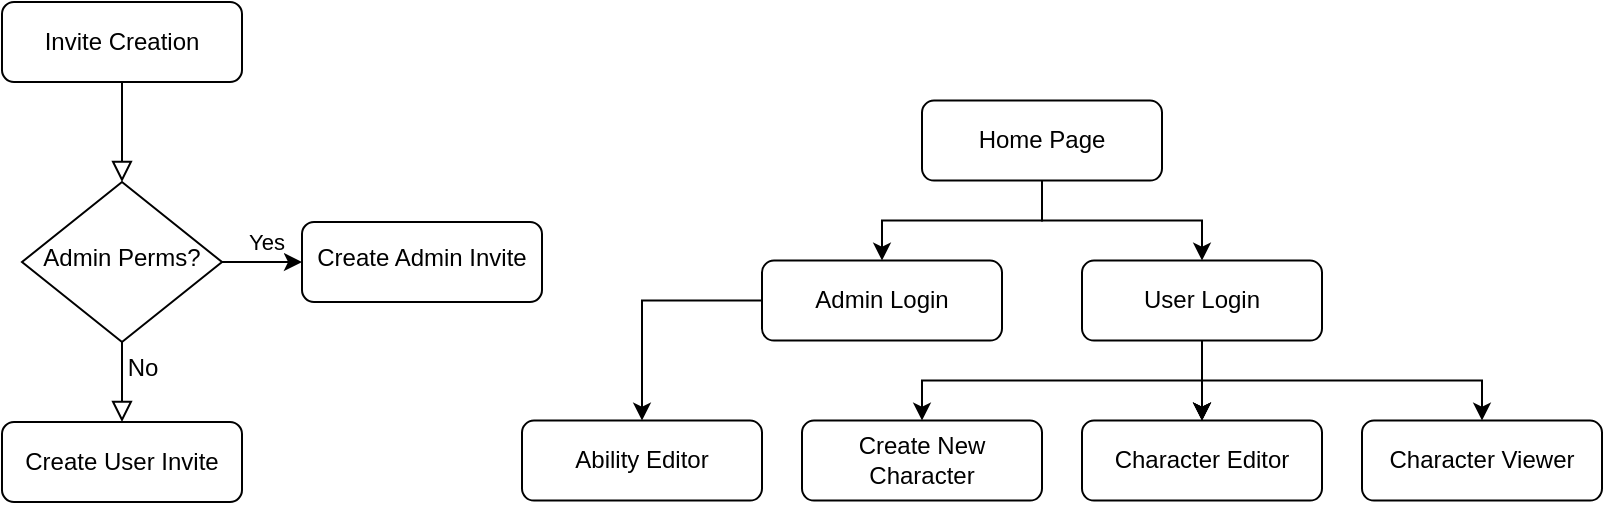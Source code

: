 <mxfile version="24.8.1">
  <diagram id="C5RBs43oDa-KdzZeNtuy" name="Page-1">
    <mxGraphModel dx="1430" dy="786" grid="1" gridSize="10" guides="1" tooltips="1" connect="1" arrows="1" fold="1" page="1" pageScale="1" pageWidth="827" pageHeight="1169" math="0" shadow="0">
      <root>
        <mxCell id="WIyWlLk6GJQsqaUBKTNV-0" />
        <mxCell id="WIyWlLk6GJQsqaUBKTNV-1" parent="WIyWlLk6GJQsqaUBKTNV-0" />
        <mxCell id="WIyWlLk6GJQsqaUBKTNV-2" value="" style="rounded=0;html=1;jettySize=auto;orthogonalLoop=1;fontSize=11;endArrow=block;endFill=0;endSize=8;strokeWidth=1;shadow=0;labelBackgroundColor=none;edgeStyle=orthogonalEdgeStyle;" parent="WIyWlLk6GJQsqaUBKTNV-1" source="WIyWlLk6GJQsqaUBKTNV-3" target="WIyWlLk6GJQsqaUBKTNV-6" edge="1">
          <mxGeometry relative="1" as="geometry" />
        </mxCell>
        <mxCell id="WIyWlLk6GJQsqaUBKTNV-3" value="Invite Creation" style="rounded=1;whiteSpace=wrap;html=1;fontSize=12;glass=0;strokeWidth=1;shadow=0;" parent="WIyWlLk6GJQsqaUBKTNV-1" vertex="1">
          <mxGeometry x="10" y="10" width="120" height="40" as="geometry" />
        </mxCell>
        <mxCell id="WIyWlLk6GJQsqaUBKTNV-4" value="" style="rounded=0;html=1;jettySize=auto;orthogonalLoop=1;fontSize=11;endArrow=block;endFill=0;endSize=8;strokeWidth=1;shadow=0;labelBackgroundColor=none;edgeStyle=orthogonalEdgeStyle;" parent="WIyWlLk6GJQsqaUBKTNV-1" source="WIyWlLk6GJQsqaUBKTNV-6" edge="1">
          <mxGeometry y="20" relative="1" as="geometry">
            <mxPoint as="offset" />
            <mxPoint x="70" y="220" as="targetPoint" />
          </mxGeometry>
        </mxCell>
        <mxCell id="06jQEKfHEUzu6eFfH_fs-6" value="" style="edgeStyle=orthogonalEdgeStyle;rounded=0;orthogonalLoop=1;jettySize=auto;html=1;" edge="1" parent="WIyWlLk6GJQsqaUBKTNV-1" source="WIyWlLk6GJQsqaUBKTNV-6" target="06jQEKfHEUzu6eFfH_fs-5">
          <mxGeometry relative="1" as="geometry" />
        </mxCell>
        <mxCell id="06jQEKfHEUzu6eFfH_fs-8" value="Yes" style="edgeLabel;html=1;align=center;verticalAlign=middle;resizable=0;points=[];" vertex="1" connectable="0" parent="06jQEKfHEUzu6eFfH_fs-6">
          <mxGeometry x="-0.385" y="4" relative="1" as="geometry">
            <mxPoint x="9" y="-6" as="offset" />
          </mxGeometry>
        </mxCell>
        <mxCell id="WIyWlLk6GJQsqaUBKTNV-6" value="Admin Perms?" style="rhombus;whiteSpace=wrap;html=1;shadow=0;fontFamily=Helvetica;fontSize=12;align=center;strokeWidth=1;spacing=6;spacingTop=-4;" parent="WIyWlLk6GJQsqaUBKTNV-1" vertex="1">
          <mxGeometry x="20" y="100" width="100" height="80" as="geometry" />
        </mxCell>
        <mxCell id="WIyWlLk6GJQsqaUBKTNV-12" value="Create User Invite" style="rounded=1;whiteSpace=wrap;html=1;fontSize=12;glass=0;strokeWidth=1;shadow=0;" parent="WIyWlLk6GJQsqaUBKTNV-1" vertex="1">
          <mxGeometry x="10" y="220" width="120" height="40" as="geometry" />
        </mxCell>
        <mxCell id="06jQEKfHEUzu6eFfH_fs-5" value="Create Admin Invite" style="rounded=1;whiteSpace=wrap;html=1;shadow=0;strokeWidth=1;spacing=6;spacingTop=-4;" vertex="1" parent="WIyWlLk6GJQsqaUBKTNV-1">
          <mxGeometry x="160" y="120" width="120" height="40" as="geometry" />
        </mxCell>
        <mxCell id="06jQEKfHEUzu6eFfH_fs-9" value="No" style="text;html=1;align=center;verticalAlign=middle;resizable=0;points=[];autosize=1;strokeColor=none;fillColor=none;" vertex="1" parent="WIyWlLk6GJQsqaUBKTNV-1">
          <mxGeometry x="60" y="178" width="40" height="30" as="geometry" />
        </mxCell>
        <mxCell id="06jQEKfHEUzu6eFfH_fs-12" value="" style="edgeStyle=orthogonalEdgeStyle;rounded=0;orthogonalLoop=1;jettySize=auto;html=1;" edge="1" parent="WIyWlLk6GJQsqaUBKTNV-1" source="06jQEKfHEUzu6eFfH_fs-10" target="06jQEKfHEUzu6eFfH_fs-11">
          <mxGeometry relative="1" as="geometry" />
        </mxCell>
        <mxCell id="06jQEKfHEUzu6eFfH_fs-14" value="" style="edgeStyle=orthogonalEdgeStyle;rounded=0;orthogonalLoop=1;jettySize=auto;html=1;" edge="1" parent="WIyWlLk6GJQsqaUBKTNV-1" source="06jQEKfHEUzu6eFfH_fs-10" target="06jQEKfHEUzu6eFfH_fs-13">
          <mxGeometry relative="1" as="geometry" />
        </mxCell>
        <mxCell id="06jQEKfHEUzu6eFfH_fs-10" value="Home Page" style="rounded=1;whiteSpace=wrap;html=1;" vertex="1" parent="WIyWlLk6GJQsqaUBKTNV-1">
          <mxGeometry x="470" y="59.31" width="120" height="40" as="geometry" />
        </mxCell>
        <mxCell id="06jQEKfHEUzu6eFfH_fs-16" value="" style="edgeStyle=orthogonalEdgeStyle;rounded=0;orthogonalLoop=1;jettySize=auto;html=1;" edge="1" parent="WIyWlLk6GJQsqaUBKTNV-1" source="06jQEKfHEUzu6eFfH_fs-11" target="06jQEKfHEUzu6eFfH_fs-15">
          <mxGeometry relative="1" as="geometry">
            <Array as="points">
              <mxPoint x="330" y="159.31" />
            </Array>
          </mxGeometry>
        </mxCell>
        <mxCell id="06jQEKfHEUzu6eFfH_fs-11" value="Admin Login" style="whiteSpace=wrap;html=1;rounded=1;" vertex="1" parent="WIyWlLk6GJQsqaUBKTNV-1">
          <mxGeometry x="390" y="139.31" width="120" height="40" as="geometry" />
        </mxCell>
        <mxCell id="06jQEKfHEUzu6eFfH_fs-19" value="" style="edgeStyle=orthogonalEdgeStyle;rounded=0;orthogonalLoop=1;jettySize=auto;html=1;exitX=0.5;exitY=1;exitDx=0;exitDy=0;" edge="1" parent="WIyWlLk6GJQsqaUBKTNV-1" source="06jQEKfHEUzu6eFfH_fs-13" target="06jQEKfHEUzu6eFfH_fs-18">
          <mxGeometry relative="1" as="geometry" />
        </mxCell>
        <mxCell id="06jQEKfHEUzu6eFfH_fs-21" value="" style="edgeStyle=orthogonalEdgeStyle;rounded=0;orthogonalLoop=1;jettySize=auto;html=1;" edge="1" parent="WIyWlLk6GJQsqaUBKTNV-1" source="06jQEKfHEUzu6eFfH_fs-13" target="06jQEKfHEUzu6eFfH_fs-20">
          <mxGeometry relative="1" as="geometry" />
        </mxCell>
        <mxCell id="06jQEKfHEUzu6eFfH_fs-22" value="" style="edgeStyle=orthogonalEdgeStyle;rounded=0;orthogonalLoop=1;jettySize=auto;html=1;" edge="1" parent="WIyWlLk6GJQsqaUBKTNV-1" source="06jQEKfHEUzu6eFfH_fs-13" target="06jQEKfHEUzu6eFfH_fs-20">
          <mxGeometry relative="1" as="geometry" />
        </mxCell>
        <mxCell id="06jQEKfHEUzu6eFfH_fs-24" value="" style="edgeStyle=orthogonalEdgeStyle;rounded=0;orthogonalLoop=1;jettySize=auto;html=1;" edge="1" parent="WIyWlLk6GJQsqaUBKTNV-1" source="06jQEKfHEUzu6eFfH_fs-13" target="06jQEKfHEUzu6eFfH_fs-20">
          <mxGeometry relative="1" as="geometry" />
        </mxCell>
        <mxCell id="06jQEKfHEUzu6eFfH_fs-26" value="" style="edgeStyle=orthogonalEdgeStyle;rounded=0;orthogonalLoop=1;jettySize=auto;html=1;" edge="1" parent="WIyWlLk6GJQsqaUBKTNV-1" source="06jQEKfHEUzu6eFfH_fs-13" target="06jQEKfHEUzu6eFfH_fs-25">
          <mxGeometry relative="1" as="geometry">
            <Array as="points">
              <mxPoint x="610" y="199.31" />
              <mxPoint x="750" y="199.31" />
            </Array>
          </mxGeometry>
        </mxCell>
        <mxCell id="06jQEKfHEUzu6eFfH_fs-13" value="User Login" style="whiteSpace=wrap;html=1;rounded=1;" vertex="1" parent="WIyWlLk6GJQsqaUBKTNV-1">
          <mxGeometry x="550" y="139.31" width="120" height="40" as="geometry" />
        </mxCell>
        <mxCell id="06jQEKfHEUzu6eFfH_fs-15" value="Ability Editor" style="whiteSpace=wrap;html=1;rounded=1;" vertex="1" parent="WIyWlLk6GJQsqaUBKTNV-1">
          <mxGeometry x="270" y="219.31" width="120" height="40" as="geometry" />
        </mxCell>
        <mxCell id="06jQEKfHEUzu6eFfH_fs-17" style="edgeStyle=orthogonalEdgeStyle;rounded=0;orthogonalLoop=1;jettySize=auto;html=1;exitX=0.5;exitY=1;exitDx=0;exitDy=0;" edge="1" parent="WIyWlLk6GJQsqaUBKTNV-1" source="06jQEKfHEUzu6eFfH_fs-15" target="06jQEKfHEUzu6eFfH_fs-15">
          <mxGeometry relative="1" as="geometry" />
        </mxCell>
        <mxCell id="06jQEKfHEUzu6eFfH_fs-18" value="Create New Character" style="whiteSpace=wrap;html=1;rounded=1;" vertex="1" parent="WIyWlLk6GJQsqaUBKTNV-1">
          <mxGeometry x="410" y="219.31" width="120" height="40" as="geometry" />
        </mxCell>
        <mxCell id="06jQEKfHEUzu6eFfH_fs-20" value="Character Editor" style="whiteSpace=wrap;html=1;rounded=1;" vertex="1" parent="WIyWlLk6GJQsqaUBKTNV-1">
          <mxGeometry x="550" y="219.31" width="120" height="40" as="geometry" />
        </mxCell>
        <mxCell id="06jQEKfHEUzu6eFfH_fs-25" value="Character Viewer" style="whiteSpace=wrap;html=1;rounded=1;" vertex="1" parent="WIyWlLk6GJQsqaUBKTNV-1">
          <mxGeometry x="690" y="219.31" width="120" height="40" as="geometry" />
        </mxCell>
      </root>
    </mxGraphModel>
  </diagram>
</mxfile>
